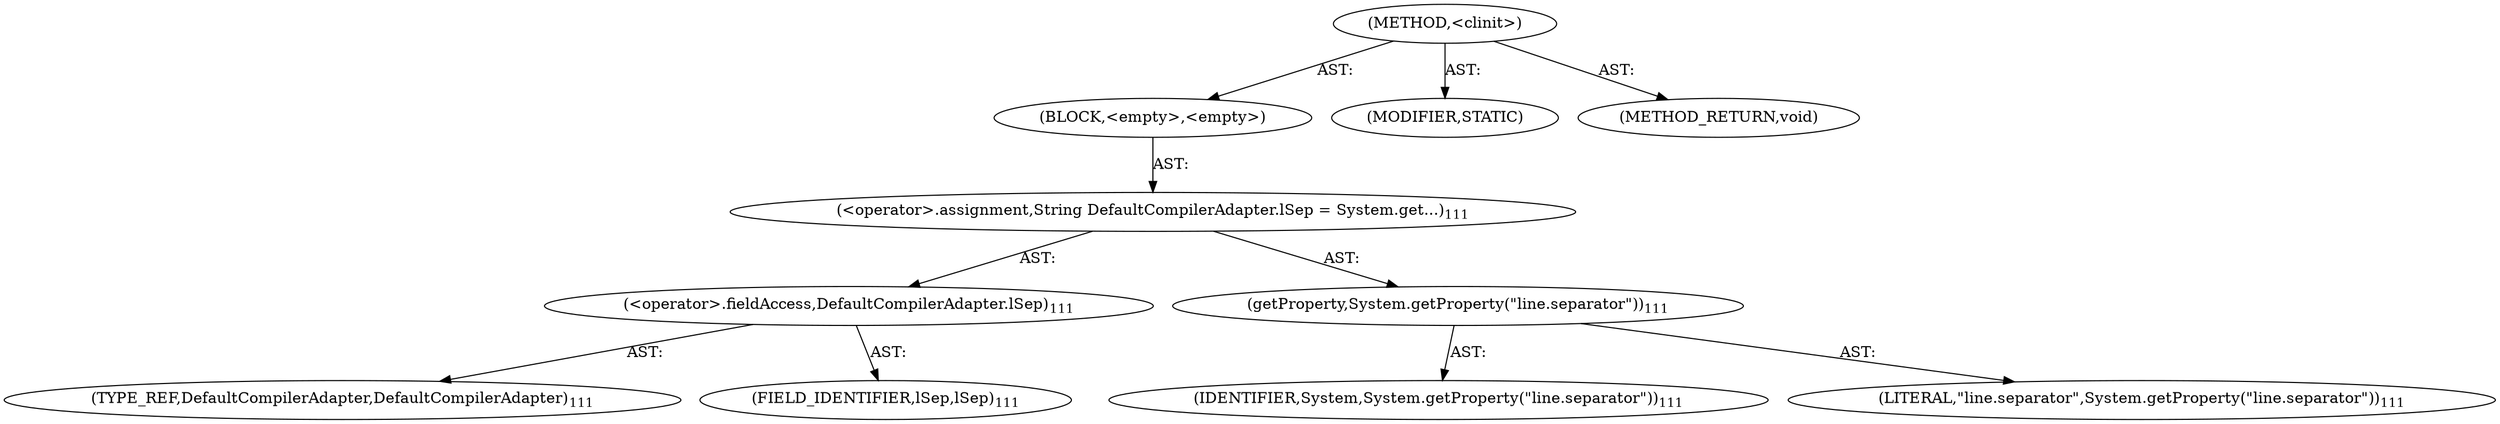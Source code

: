 digraph "&lt;clinit&gt;" {  
"111669149715" [label = <(METHOD,&lt;clinit&gt;)> ]
"25769803858" [label = <(BLOCK,&lt;empty&gt;,&lt;empty&gt;)> ]
"30064771538" [label = <(&lt;operator&gt;.assignment,String DefaultCompilerAdapter.lSep = System.get...)<SUB>111</SUB>> ]
"30064771539" [label = <(&lt;operator&gt;.fieldAccess,DefaultCompilerAdapter.lSep)<SUB>111</SUB>> ]
"180388626434" [label = <(TYPE_REF,DefaultCompilerAdapter,DefaultCompilerAdapter)<SUB>111</SUB>> ]
"55834574963" [label = <(FIELD_IDENTIFIER,lSep,lSep)<SUB>111</SUB>> ]
"30064771540" [label = <(getProperty,System.getProperty(&quot;line.separator&quot;))<SUB>111</SUB>> ]
"68719477071" [label = <(IDENTIFIER,System,System.getProperty(&quot;line.separator&quot;))<SUB>111</SUB>> ]
"90194313316" [label = <(LITERAL,&quot;line.separator&quot;,System.getProperty(&quot;line.separator&quot;))<SUB>111</SUB>> ]
"133143986238" [label = <(MODIFIER,STATIC)> ]
"128849018899" [label = <(METHOD_RETURN,void)> ]
  "111669149715" -> "25769803858"  [ label = "AST: "] 
  "111669149715" -> "133143986238"  [ label = "AST: "] 
  "111669149715" -> "128849018899"  [ label = "AST: "] 
  "25769803858" -> "30064771538"  [ label = "AST: "] 
  "30064771538" -> "30064771539"  [ label = "AST: "] 
  "30064771538" -> "30064771540"  [ label = "AST: "] 
  "30064771539" -> "180388626434"  [ label = "AST: "] 
  "30064771539" -> "55834574963"  [ label = "AST: "] 
  "30064771540" -> "68719477071"  [ label = "AST: "] 
  "30064771540" -> "90194313316"  [ label = "AST: "] 
}
